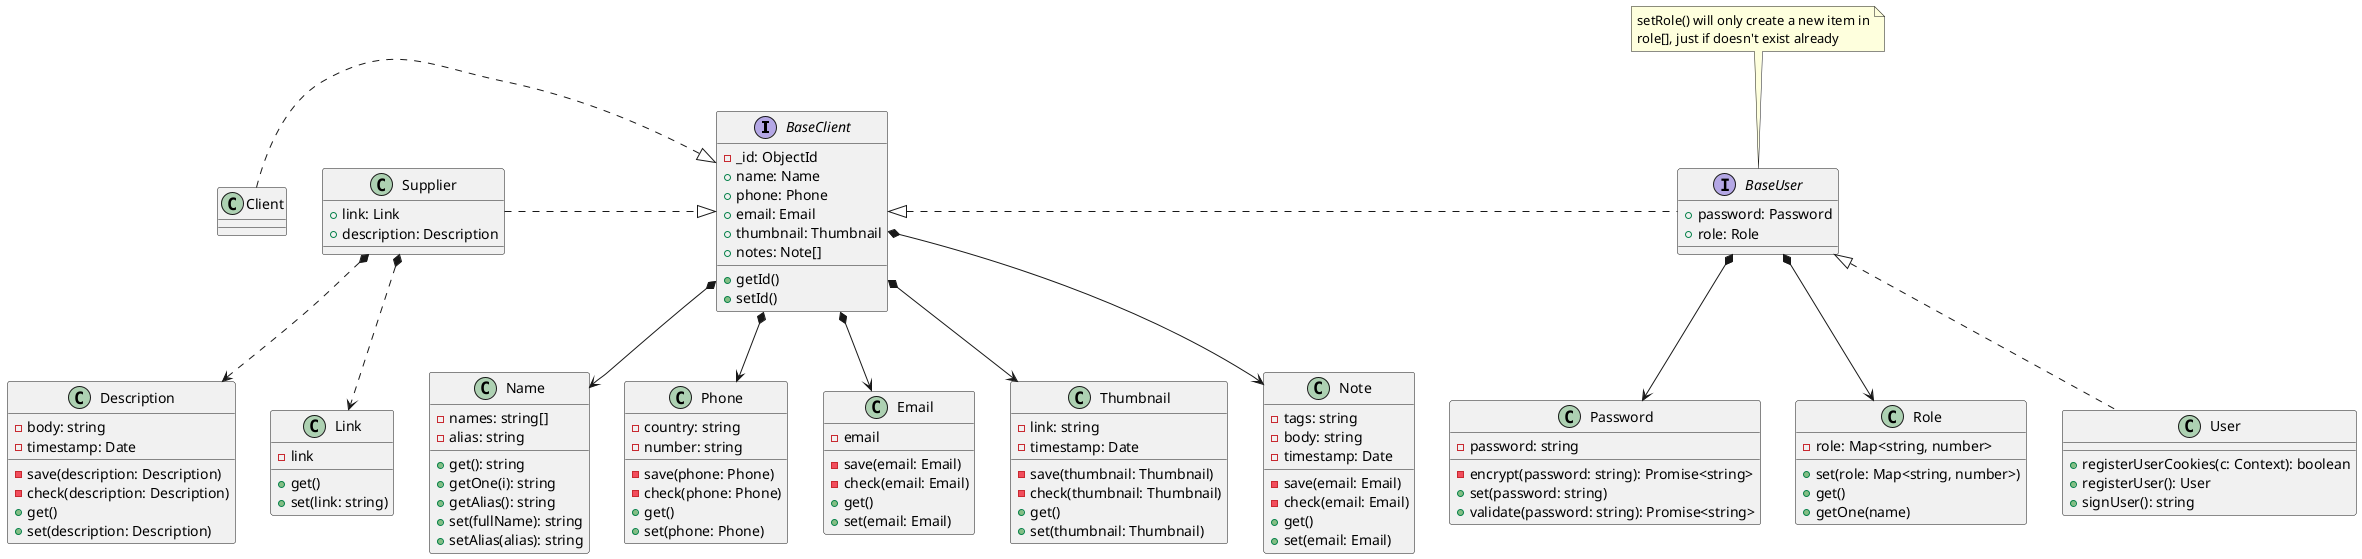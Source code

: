 @startuml

interface BaseClient {
    - _id: ObjectId
    + name: Name
    + phone: Phone
    + email: Email
    + thumbnail: Thumbnail
    + notes: Note[]
    + getId()
    + setId()
}

' interface BaseUser extends BaseClient
interface BaseUser {
    + password: Password
    + role: Role
}

' class Client implements BaseClient
class Client {

}

' class User implements BaseUser
class User {
    + registerUserCookies(c: Context): boolean
    + registerUser(): User
    + signUser(): string
}

' class Supplier implements BaseClient
class Supplier {
    + link: Link
    + description: Description
}

' :: TINY OBJECTS ::

class Password {
    - password: string
    - encrypt(password: string): Promise<string>
    + set(password: string)
    + validate(password: string): Promise<string>
}

class Role {
    - role: Map<string, number>
    + set(role: Map<string, number>)
    + get()
    + getOne(name)
}

class Name {
    - names: string[]
    - alias: string
    + get(): string
    + getOne(i): string
    + getAlias(): string
    + set(fullName): string
    + setAlias(alias): string
}

class Phone {
    - country: string
    - number: string
    - save(phone: Phone)
    - check(phone: Phone)
    + get()
    + set(phone: Phone)
}

class Email {
    - email
    - save(email: Email)
    - check(email: Email)
    + get()
    + set(email: Email)
}

class Description {
    - body: string
    - timestamp: Date
    - save(description: Description)
    - check(description: Description)
    + get()
    + set(description: Description)
}

class Thumbnail {
    - link: string
    - timestamp: Date
    - save(thumbnail: Thumbnail)
    - check(thumbnail: Thumbnail)
    + get()
    + set(thumbnail: Thumbnail)
}

class Note {
    - tags: string
    - body: string
    - timestamp: Date
    - save(email: Email)
    - check(email: Email)
    + get()
    + set(email: Email)
}

class Link {
    - link
    + get()
    + set(link: string)
}

' Inherit (interfaces). For classes,
' remember: ClasePadre <|-- ClaseHija
BaseClient <|.r. BaseUser
BaseUser <|.. User
BaseClient <|.l. Supplier
BaseClient <|.l. Client

' Composition
BaseClient *--> Name
BaseClient *--> Phone
BaseClient *--> Email
BaseClient *--> Thumbnail
BaseClient *--> Note
Supplier *..> Link
Supplier *..> Description
BaseUser *--> Password
BaseUser *--> Role

' Notes
note top of BaseUser 
setRole() will only create a new item in
role[], just if doesn't exist already
endnote

@enduml